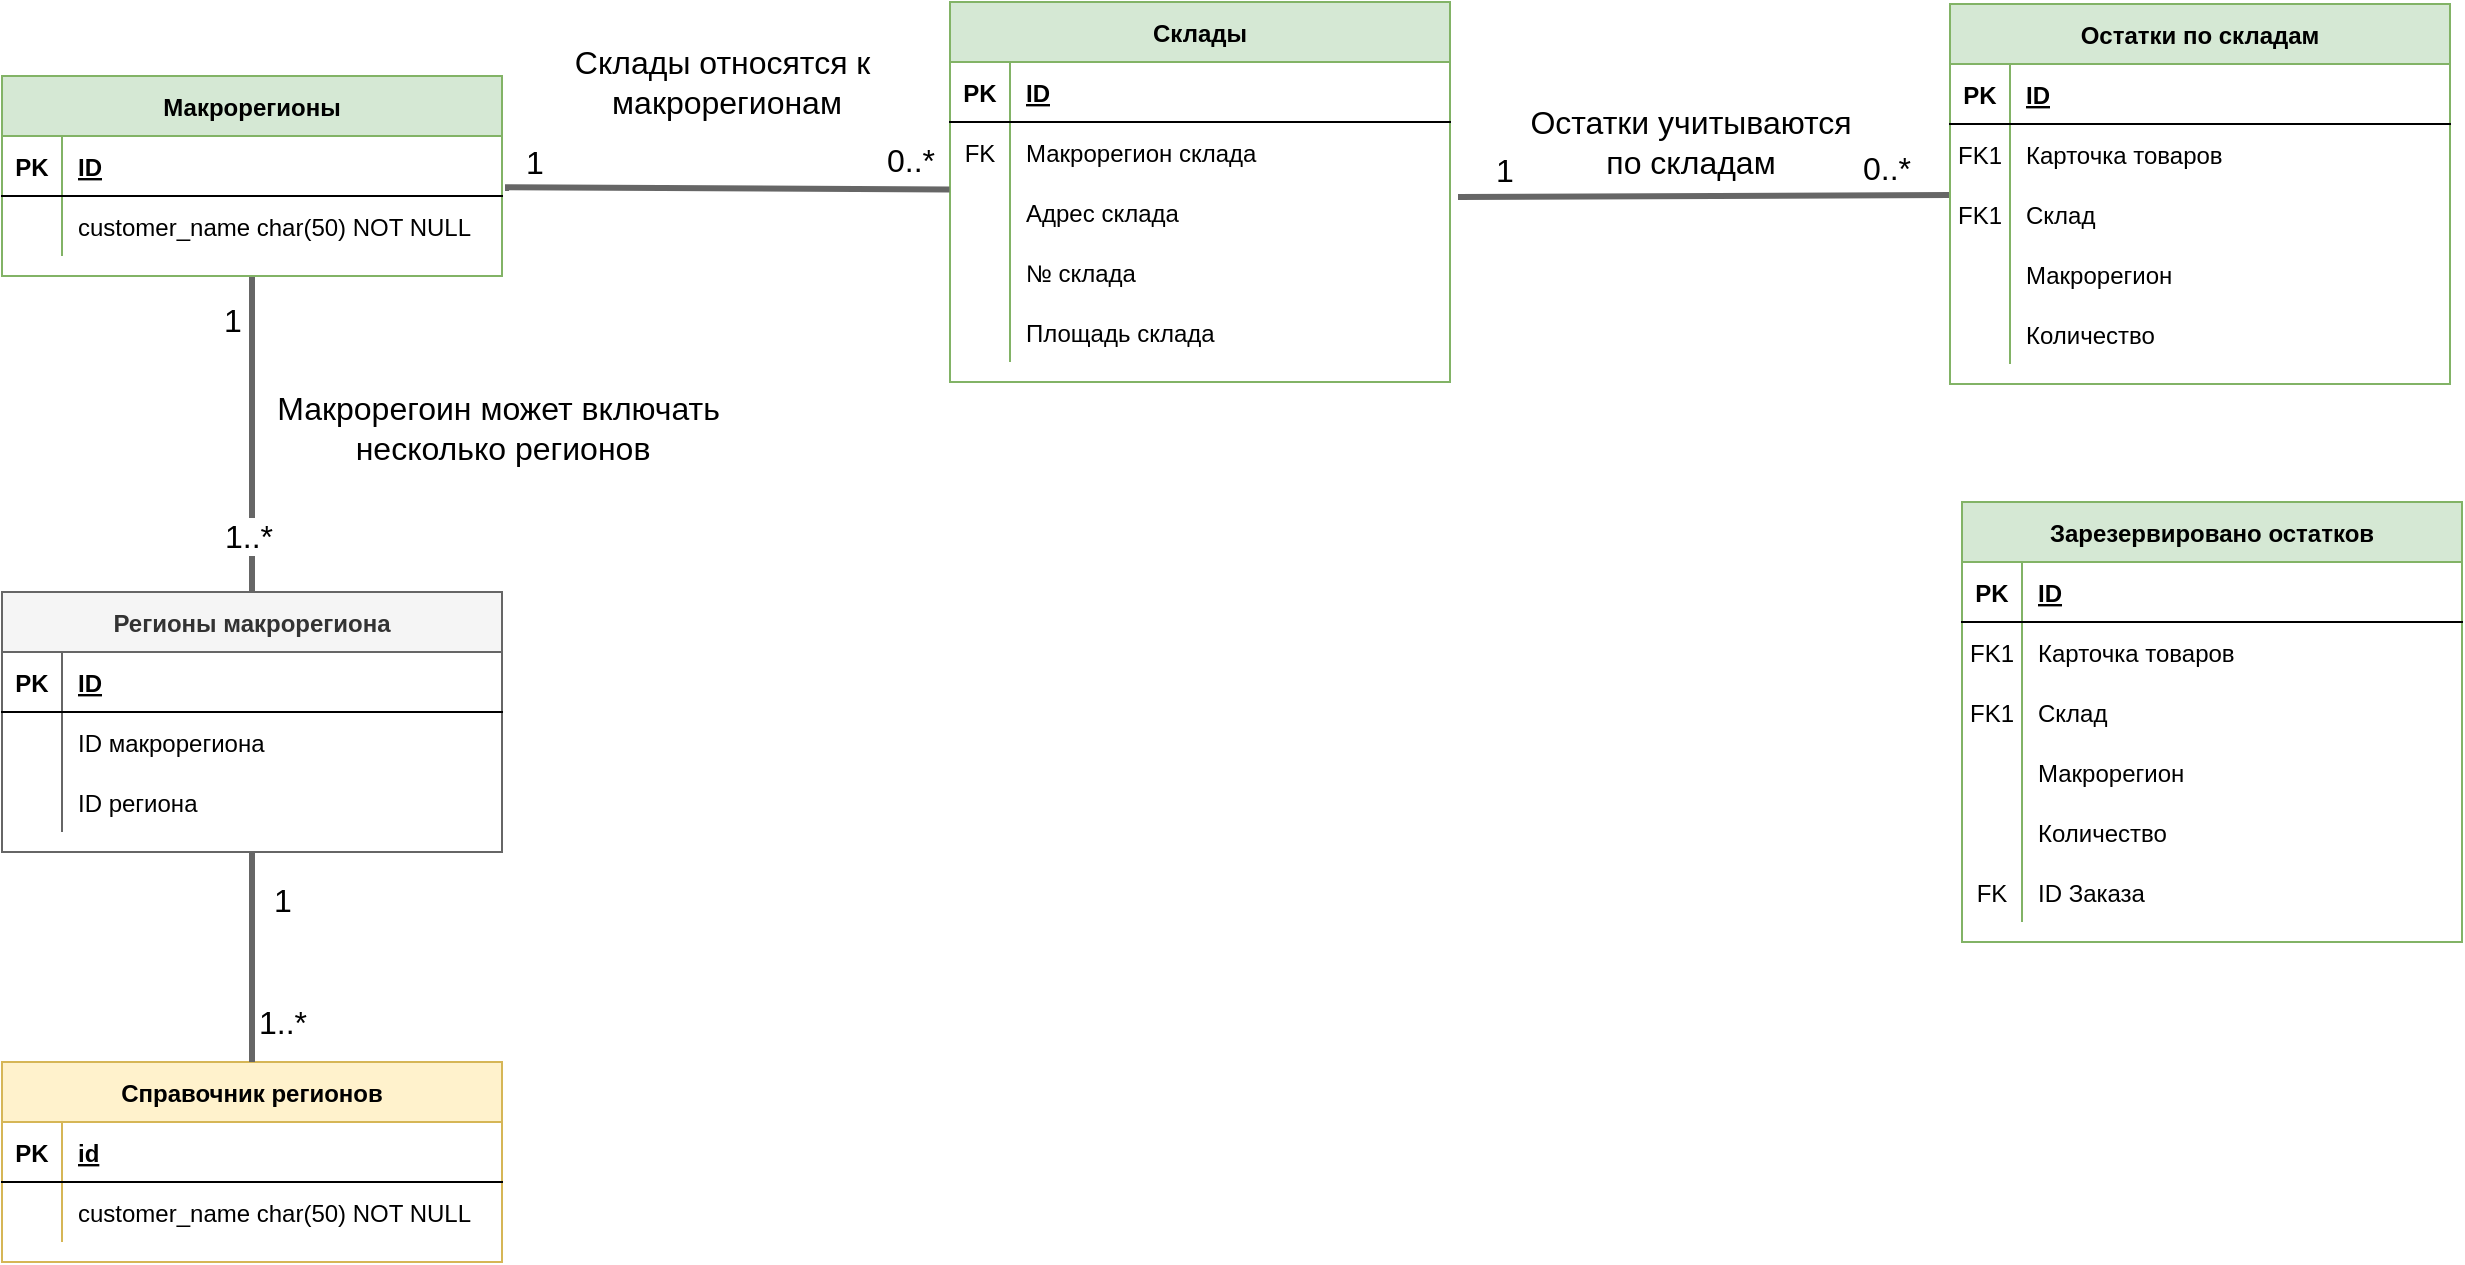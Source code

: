 <mxfile version="21.6.8" type="github">
  <diagram id="R2lEEEUBdFMjLlhIrx00" name="Page-1">
    <mxGraphModel dx="2284" dy="790" grid="1" gridSize="10" guides="1" tooltips="1" connect="1" arrows="1" fold="1" page="1" pageScale="1" pageWidth="850" pageHeight="1100" math="0" shadow="0" extFonts="Permanent Marker^https://fonts.googleapis.com/css?family=Permanent+Marker">
      <root>
        <mxCell id="0" />
        <mxCell id="1" parent="0" />
        <mxCell id="7PT09a917l3es9DR2nwb-45" style="rounded=0;orthogonalLoop=1;jettySize=auto;html=1;entryX=1.016;entryY=0.251;entryDx=0;entryDy=0;entryPerimeter=0;fillColor=#f5f5f5;strokeColor=#666666;strokeWidth=3;endArrow=none;endFill=0;" parent="1" source="C-vyLk0tnHw3VtMMgP7b-13" target="7PT09a917l3es9DR2nwb-29" edge="1">
          <mxGeometry relative="1" as="geometry" />
        </mxCell>
        <mxCell id="7PT09a917l3es9DR2nwb-49" value="1" style="edgeLabel;html=1;align=center;verticalAlign=middle;resizable=0;points=[];fontSize=16;" parent="7PT09a917l3es9DR2nwb-45" vertex="1" connectable="0">
          <mxGeometry x="0.661" y="1" relative="1" as="geometry">
            <mxPoint x="-19" y="-15" as="offset" />
          </mxGeometry>
        </mxCell>
        <mxCell id="7PT09a917l3es9DR2nwb-53" value="0..*" style="edgeLabel;html=1;align=center;verticalAlign=middle;resizable=0;points=[];fontSize=16;" parent="7PT09a917l3es9DR2nwb-45" vertex="1" connectable="0">
          <mxGeometry x="-0.697" y="-5" relative="1" as="geometry">
            <mxPoint x="5" y="-9" as="offset" />
          </mxGeometry>
        </mxCell>
        <mxCell id="7PT09a917l3es9DR2nwb-61" value="Остатки учитываются &lt;br style=&quot;font-size: 16px;&quot;&gt;по складам" style="edgeLabel;html=1;align=center;verticalAlign=middle;resizable=0;points=[];fontSize=16;" parent="7PT09a917l3es9DR2nwb-45" vertex="1" connectable="0">
          <mxGeometry x="0.272" y="-2" relative="1" as="geometry">
            <mxPoint x="26" y="-25" as="offset" />
          </mxGeometry>
        </mxCell>
        <mxCell id="C-vyLk0tnHw3VtMMgP7b-13" value="Остатки по складам" style="shape=table;startSize=30;container=1;collapsible=1;childLayout=tableLayout;fixedRows=1;rowLines=0;fontStyle=1;align=center;resizeLast=1;fillColor=#d5e8d4;strokeColor=#82b366;" parent="1" vertex="1">
          <mxGeometry x="614" y="301" width="250" height="190" as="geometry" />
        </mxCell>
        <mxCell id="C-vyLk0tnHw3VtMMgP7b-14" value="" style="shape=partialRectangle;collapsible=0;dropTarget=0;pointerEvents=0;fillColor=none;points=[[0,0.5],[1,0.5]];portConstraint=eastwest;top=0;left=0;right=0;bottom=1;" parent="C-vyLk0tnHw3VtMMgP7b-13" vertex="1">
          <mxGeometry y="30" width="250" height="30" as="geometry" />
        </mxCell>
        <mxCell id="C-vyLk0tnHw3VtMMgP7b-15" value="PK" style="shape=partialRectangle;overflow=hidden;connectable=0;fillColor=none;top=0;left=0;bottom=0;right=0;fontStyle=1;" parent="C-vyLk0tnHw3VtMMgP7b-14" vertex="1">
          <mxGeometry width="30" height="30" as="geometry">
            <mxRectangle width="30" height="30" as="alternateBounds" />
          </mxGeometry>
        </mxCell>
        <mxCell id="C-vyLk0tnHw3VtMMgP7b-16" value="ID" style="shape=partialRectangle;overflow=hidden;connectable=0;fillColor=none;top=0;left=0;bottom=0;right=0;align=left;spacingLeft=6;fontStyle=5;" parent="C-vyLk0tnHw3VtMMgP7b-14" vertex="1">
          <mxGeometry x="30" width="220" height="30" as="geometry">
            <mxRectangle width="220" height="30" as="alternateBounds" />
          </mxGeometry>
        </mxCell>
        <mxCell id="7PT09a917l3es9DR2nwb-46" value="" style="shape=partialRectangle;collapsible=0;dropTarget=0;pointerEvents=0;fillColor=none;points=[[0,0.5],[1,0.5]];portConstraint=eastwest;top=0;left=0;right=0;bottom=0;" parent="C-vyLk0tnHw3VtMMgP7b-13" vertex="1">
          <mxGeometry y="60" width="250" height="30" as="geometry" />
        </mxCell>
        <mxCell id="7PT09a917l3es9DR2nwb-47" value="FK1" style="shape=partialRectangle;overflow=hidden;connectable=0;fillColor=none;top=0;left=0;bottom=0;right=0;" parent="7PT09a917l3es9DR2nwb-46" vertex="1">
          <mxGeometry width="30" height="30" as="geometry">
            <mxRectangle width="30" height="30" as="alternateBounds" />
          </mxGeometry>
        </mxCell>
        <mxCell id="7PT09a917l3es9DR2nwb-48" value="Карточка товаров" style="shape=partialRectangle;overflow=hidden;connectable=0;fillColor=none;top=0;left=0;bottom=0;right=0;align=left;spacingLeft=6;" parent="7PT09a917l3es9DR2nwb-46" vertex="1">
          <mxGeometry x="30" width="220" height="30" as="geometry">
            <mxRectangle width="220" height="30" as="alternateBounds" />
          </mxGeometry>
        </mxCell>
        <mxCell id="C-vyLk0tnHw3VtMMgP7b-17" value="" style="shape=partialRectangle;collapsible=0;dropTarget=0;pointerEvents=0;fillColor=none;points=[[0,0.5],[1,0.5]];portConstraint=eastwest;top=0;left=0;right=0;bottom=0;" parent="C-vyLk0tnHw3VtMMgP7b-13" vertex="1">
          <mxGeometry y="90" width="250" height="30" as="geometry" />
        </mxCell>
        <mxCell id="C-vyLk0tnHw3VtMMgP7b-18" value="FK1" style="shape=partialRectangle;overflow=hidden;connectable=0;fillColor=none;top=0;left=0;bottom=0;right=0;" parent="C-vyLk0tnHw3VtMMgP7b-17" vertex="1">
          <mxGeometry width="30" height="30" as="geometry">
            <mxRectangle width="30" height="30" as="alternateBounds" />
          </mxGeometry>
        </mxCell>
        <mxCell id="C-vyLk0tnHw3VtMMgP7b-19" value="Склад" style="shape=partialRectangle;overflow=hidden;connectable=0;fillColor=none;top=0;left=0;bottom=0;right=0;align=left;spacingLeft=6;" parent="C-vyLk0tnHw3VtMMgP7b-17" vertex="1">
          <mxGeometry x="30" width="220" height="30" as="geometry">
            <mxRectangle width="220" height="30" as="alternateBounds" />
          </mxGeometry>
        </mxCell>
        <mxCell id="C-vyLk0tnHw3VtMMgP7b-20" value="" style="shape=partialRectangle;collapsible=0;dropTarget=0;pointerEvents=0;fillColor=none;points=[[0,0.5],[1,0.5]];portConstraint=eastwest;top=0;left=0;right=0;bottom=0;" parent="C-vyLk0tnHw3VtMMgP7b-13" vertex="1">
          <mxGeometry y="120" width="250" height="30" as="geometry" />
        </mxCell>
        <mxCell id="C-vyLk0tnHw3VtMMgP7b-21" value="" style="shape=partialRectangle;overflow=hidden;connectable=0;fillColor=none;top=0;left=0;bottom=0;right=0;" parent="C-vyLk0tnHw3VtMMgP7b-20" vertex="1">
          <mxGeometry width="30" height="30" as="geometry">
            <mxRectangle width="30" height="30" as="alternateBounds" />
          </mxGeometry>
        </mxCell>
        <mxCell id="C-vyLk0tnHw3VtMMgP7b-22" value="Макрорегион" style="shape=partialRectangle;overflow=hidden;connectable=0;fillColor=none;top=0;left=0;bottom=0;right=0;align=left;spacingLeft=6;" parent="C-vyLk0tnHw3VtMMgP7b-20" vertex="1">
          <mxGeometry x="30" width="220" height="30" as="geometry">
            <mxRectangle width="220" height="30" as="alternateBounds" />
          </mxGeometry>
        </mxCell>
        <mxCell id="7PT09a917l3es9DR2nwb-22" value="" style="shape=partialRectangle;collapsible=0;dropTarget=0;pointerEvents=0;fillColor=none;points=[[0,0.5],[1,0.5]];portConstraint=eastwest;top=0;left=0;right=0;bottom=0;" parent="C-vyLk0tnHw3VtMMgP7b-13" vertex="1">
          <mxGeometry y="150" width="250" height="30" as="geometry" />
        </mxCell>
        <mxCell id="7PT09a917l3es9DR2nwb-23" value="" style="shape=partialRectangle;overflow=hidden;connectable=0;fillColor=none;top=0;left=0;bottom=0;right=0;" parent="7PT09a917l3es9DR2nwb-22" vertex="1">
          <mxGeometry width="30" height="30" as="geometry">
            <mxRectangle width="30" height="30" as="alternateBounds" />
          </mxGeometry>
        </mxCell>
        <mxCell id="7PT09a917l3es9DR2nwb-24" value="Количество" style="shape=partialRectangle;overflow=hidden;connectable=0;fillColor=none;top=0;left=0;bottom=0;right=0;align=left;spacingLeft=6;" parent="7PT09a917l3es9DR2nwb-22" vertex="1">
          <mxGeometry x="30" width="220" height="30" as="geometry">
            <mxRectangle width="220" height="30" as="alternateBounds" />
          </mxGeometry>
        </mxCell>
        <mxCell id="7PT09a917l3es9DR2nwb-60" style="rounded=0;orthogonalLoop=1;jettySize=auto;html=1;entryX=0.5;entryY=0;entryDx=0;entryDy=0;fillColor=#f5f5f5;strokeColor=#666666;strokeWidth=3;endArrow=none;endFill=0;" parent="1" source="7PT09a917l3es9DR2nwb-1" target="7PT09a917l3es9DR2nwb-15" edge="1">
          <mxGeometry relative="1" as="geometry" />
        </mxCell>
        <mxCell id="7PT09a917l3es9DR2nwb-64" value="1..*" style="edgeLabel;html=1;align=center;verticalAlign=middle;resizable=0;points=[];fontSize=16;" parent="7PT09a917l3es9DR2nwb-60" vertex="1" connectable="0">
          <mxGeometry x="0.831" y="-2" relative="1" as="geometry">
            <mxPoint y="-15" as="offset" />
          </mxGeometry>
        </mxCell>
        <mxCell id="7PT09a917l3es9DR2nwb-65" value="Макрорегоин может включать&amp;nbsp;&lt;br style=&quot;font-size: 16px;&quot;&gt;несколько регионов" style="edgeLabel;html=1;align=center;verticalAlign=middle;resizable=0;points=[];fontSize=16;" parent="7PT09a917l3es9DR2nwb-60" vertex="1" connectable="0">
          <mxGeometry x="0.105" y="-4" relative="1" as="geometry">
            <mxPoint x="129" y="-12" as="offset" />
          </mxGeometry>
        </mxCell>
        <mxCell id="7PT09a917l3es9DR2nwb-66" value="1" style="edgeLabel;html=1;align=center;verticalAlign=middle;resizable=0;points=[];fontSize=16;" parent="7PT09a917l3es9DR2nwb-60" vertex="1" connectable="0">
          <mxGeometry x="-0.693" y="1" relative="1" as="geometry">
            <mxPoint x="-11" y="-3" as="offset" />
          </mxGeometry>
        </mxCell>
        <mxCell id="7PT09a917l3es9DR2nwb-1" value="Макрорегионы" style="shape=table;startSize=30;container=1;collapsible=1;childLayout=tableLayout;fixedRows=1;rowLines=0;fontStyle=1;align=center;resizeLast=1;fillColor=#d5e8d4;strokeColor=#82b366;" parent="1" vertex="1">
          <mxGeometry x="-360" y="337" width="250" height="100" as="geometry" />
        </mxCell>
        <mxCell id="7PT09a917l3es9DR2nwb-2" value="" style="shape=partialRectangle;collapsible=0;dropTarget=0;pointerEvents=0;fillColor=none;points=[[0,0.5],[1,0.5]];portConstraint=eastwest;top=0;left=0;right=0;bottom=1;" parent="7PT09a917l3es9DR2nwb-1" vertex="1">
          <mxGeometry y="30" width="250" height="30" as="geometry" />
        </mxCell>
        <mxCell id="7PT09a917l3es9DR2nwb-3" value="PK" style="shape=partialRectangle;overflow=hidden;connectable=0;fillColor=none;top=0;left=0;bottom=0;right=0;fontStyle=1;" parent="7PT09a917l3es9DR2nwb-2" vertex="1">
          <mxGeometry width="30" height="30" as="geometry">
            <mxRectangle width="30" height="30" as="alternateBounds" />
          </mxGeometry>
        </mxCell>
        <mxCell id="7PT09a917l3es9DR2nwb-4" value="ID" style="shape=partialRectangle;overflow=hidden;connectable=0;fillColor=none;top=0;left=0;bottom=0;right=0;align=left;spacingLeft=6;fontStyle=5;" parent="7PT09a917l3es9DR2nwb-2" vertex="1">
          <mxGeometry x="30" width="220" height="30" as="geometry">
            <mxRectangle width="220" height="30" as="alternateBounds" />
          </mxGeometry>
        </mxCell>
        <mxCell id="7PT09a917l3es9DR2nwb-5" value="" style="shape=partialRectangle;collapsible=0;dropTarget=0;pointerEvents=0;fillColor=none;points=[[0,0.5],[1,0.5]];portConstraint=eastwest;top=0;left=0;right=0;bottom=0;" parent="7PT09a917l3es9DR2nwb-1" vertex="1">
          <mxGeometry y="60" width="250" height="30" as="geometry" />
        </mxCell>
        <mxCell id="7PT09a917l3es9DR2nwb-6" value="" style="shape=partialRectangle;overflow=hidden;connectable=0;fillColor=none;top=0;left=0;bottom=0;right=0;" parent="7PT09a917l3es9DR2nwb-5" vertex="1">
          <mxGeometry width="30" height="30" as="geometry">
            <mxRectangle width="30" height="30" as="alternateBounds" />
          </mxGeometry>
        </mxCell>
        <mxCell id="7PT09a917l3es9DR2nwb-7" value="customer_name char(50) NOT NULL" style="shape=partialRectangle;overflow=hidden;connectable=0;fillColor=none;top=0;left=0;bottom=0;right=0;align=left;spacingLeft=6;" parent="7PT09a917l3es9DR2nwb-5" vertex="1">
          <mxGeometry x="30" width="220" height="30" as="geometry">
            <mxRectangle width="220" height="30" as="alternateBounds" />
          </mxGeometry>
        </mxCell>
        <mxCell id="7PT09a917l3es9DR2nwb-8" value="Справочник регионов" style="shape=table;startSize=30;container=1;collapsible=1;childLayout=tableLayout;fixedRows=1;rowLines=0;fontStyle=1;align=center;resizeLast=1;fillColor=#fff2cc;strokeColor=#d6b656;" parent="1" vertex="1">
          <mxGeometry x="-360" y="830" width="250" height="100" as="geometry" />
        </mxCell>
        <mxCell id="7PT09a917l3es9DR2nwb-9" value="" style="shape=partialRectangle;collapsible=0;dropTarget=0;pointerEvents=0;fillColor=none;points=[[0,0.5],[1,0.5]];portConstraint=eastwest;top=0;left=0;right=0;bottom=1;" parent="7PT09a917l3es9DR2nwb-8" vertex="1">
          <mxGeometry y="30" width="250" height="30" as="geometry" />
        </mxCell>
        <mxCell id="7PT09a917l3es9DR2nwb-10" value="PK" style="shape=partialRectangle;overflow=hidden;connectable=0;fillColor=none;top=0;left=0;bottom=0;right=0;fontStyle=1;" parent="7PT09a917l3es9DR2nwb-9" vertex="1">
          <mxGeometry width="30" height="30" as="geometry">
            <mxRectangle width="30" height="30" as="alternateBounds" />
          </mxGeometry>
        </mxCell>
        <mxCell id="7PT09a917l3es9DR2nwb-11" value="id" style="shape=partialRectangle;overflow=hidden;connectable=0;fillColor=none;top=0;left=0;bottom=0;right=0;align=left;spacingLeft=6;fontStyle=5;" parent="7PT09a917l3es9DR2nwb-9" vertex="1">
          <mxGeometry x="30" width="220" height="30" as="geometry">
            <mxRectangle width="220" height="30" as="alternateBounds" />
          </mxGeometry>
        </mxCell>
        <mxCell id="7PT09a917l3es9DR2nwb-12" value="" style="shape=partialRectangle;collapsible=0;dropTarget=0;pointerEvents=0;fillColor=none;points=[[0,0.5],[1,0.5]];portConstraint=eastwest;top=0;left=0;right=0;bottom=0;" parent="7PT09a917l3es9DR2nwb-8" vertex="1">
          <mxGeometry y="60" width="250" height="30" as="geometry" />
        </mxCell>
        <mxCell id="7PT09a917l3es9DR2nwb-13" value="" style="shape=partialRectangle;overflow=hidden;connectable=0;fillColor=none;top=0;left=0;bottom=0;right=0;" parent="7PT09a917l3es9DR2nwb-12" vertex="1">
          <mxGeometry width="30" height="30" as="geometry">
            <mxRectangle width="30" height="30" as="alternateBounds" />
          </mxGeometry>
        </mxCell>
        <mxCell id="7PT09a917l3es9DR2nwb-14" value="customer_name char(50) NOT NULL" style="shape=partialRectangle;overflow=hidden;connectable=0;fillColor=none;top=0;left=0;bottom=0;right=0;align=left;spacingLeft=6;" parent="7PT09a917l3es9DR2nwb-12" vertex="1">
          <mxGeometry x="30" width="220" height="30" as="geometry">
            <mxRectangle width="220" height="30" as="alternateBounds" />
          </mxGeometry>
        </mxCell>
        <mxCell id="7PT09a917l3es9DR2nwb-57" style="edgeStyle=orthogonalEdgeStyle;rounded=0;orthogonalLoop=1;jettySize=auto;html=1;endArrow=none;endFill=0;fillColor=#f5f5f5;strokeColor=#666666;strokeWidth=3;" parent="1" source="7PT09a917l3es9DR2nwb-15" target="7PT09a917l3es9DR2nwb-8" edge="1">
          <mxGeometry relative="1" as="geometry" />
        </mxCell>
        <mxCell id="7PT09a917l3es9DR2nwb-58" value="1" style="edgeLabel;html=1;align=center;verticalAlign=middle;resizable=0;points=[];fontSize=16;" parent="7PT09a917l3es9DR2nwb-57" vertex="1" connectable="0">
          <mxGeometry x="-0.611" y="-1" relative="1" as="geometry">
            <mxPoint x="16" y="3" as="offset" />
          </mxGeometry>
        </mxCell>
        <mxCell id="7PT09a917l3es9DR2nwb-59" value="1..*" style="edgeLabel;html=1;align=center;verticalAlign=middle;resizable=0;points=[];fontSize=16;" parent="7PT09a917l3es9DR2nwb-57" vertex="1" connectable="0">
          <mxGeometry x="0.499" y="-1" relative="1" as="geometry">
            <mxPoint x="16" y="6" as="offset" />
          </mxGeometry>
        </mxCell>
        <mxCell id="7PT09a917l3es9DR2nwb-15" value="Регионы макрорегиона" style="shape=table;startSize=30;container=1;collapsible=1;childLayout=tableLayout;fixedRows=1;rowLines=0;fontStyle=1;align=center;resizeLast=1;fillColor=#f5f5f5;strokeColor=#666666;fontColor=#333333;" parent="1" vertex="1">
          <mxGeometry x="-360" y="595" width="250" height="130" as="geometry" />
        </mxCell>
        <mxCell id="7PT09a917l3es9DR2nwb-16" value="" style="shape=partialRectangle;collapsible=0;dropTarget=0;pointerEvents=0;fillColor=none;points=[[0,0.5],[1,0.5]];portConstraint=eastwest;top=0;left=0;right=0;bottom=1;" parent="7PT09a917l3es9DR2nwb-15" vertex="1">
          <mxGeometry y="30" width="250" height="30" as="geometry" />
        </mxCell>
        <mxCell id="7PT09a917l3es9DR2nwb-17" value="PK" style="shape=partialRectangle;overflow=hidden;connectable=0;fillColor=none;top=0;left=0;bottom=0;right=0;fontStyle=1;" parent="7PT09a917l3es9DR2nwb-16" vertex="1">
          <mxGeometry width="30" height="30" as="geometry">
            <mxRectangle width="30" height="30" as="alternateBounds" />
          </mxGeometry>
        </mxCell>
        <mxCell id="7PT09a917l3es9DR2nwb-18" value="ID" style="shape=partialRectangle;overflow=hidden;connectable=0;fillColor=none;top=0;left=0;bottom=0;right=0;align=left;spacingLeft=6;fontStyle=5;" parent="7PT09a917l3es9DR2nwb-16" vertex="1">
          <mxGeometry x="30" width="220" height="30" as="geometry">
            <mxRectangle width="220" height="30" as="alternateBounds" />
          </mxGeometry>
        </mxCell>
        <mxCell id="7PT09a917l3es9DR2nwb-19" value="" style="shape=partialRectangle;collapsible=0;dropTarget=0;pointerEvents=0;fillColor=none;points=[[0,0.5],[1,0.5]];portConstraint=eastwest;top=0;left=0;right=0;bottom=0;" parent="7PT09a917l3es9DR2nwb-15" vertex="1">
          <mxGeometry y="60" width="250" height="30" as="geometry" />
        </mxCell>
        <mxCell id="7PT09a917l3es9DR2nwb-20" value="" style="shape=partialRectangle;overflow=hidden;connectable=0;fillColor=none;top=0;left=0;bottom=0;right=0;" parent="7PT09a917l3es9DR2nwb-19" vertex="1">
          <mxGeometry width="30" height="30" as="geometry">
            <mxRectangle width="30" height="30" as="alternateBounds" />
          </mxGeometry>
        </mxCell>
        <mxCell id="7PT09a917l3es9DR2nwb-21" value="ID макрорегиона" style="shape=partialRectangle;overflow=hidden;connectable=0;fillColor=none;top=0;left=0;bottom=0;right=0;align=left;spacingLeft=6;" parent="7PT09a917l3es9DR2nwb-19" vertex="1">
          <mxGeometry x="30" width="220" height="30" as="geometry">
            <mxRectangle width="220" height="30" as="alternateBounds" />
          </mxGeometry>
        </mxCell>
        <mxCell id="7PT09a917l3es9DR2nwb-54" value="" style="shape=partialRectangle;collapsible=0;dropTarget=0;pointerEvents=0;fillColor=none;points=[[0,0.5],[1,0.5]];portConstraint=eastwest;top=0;left=0;right=0;bottom=0;" parent="7PT09a917l3es9DR2nwb-15" vertex="1">
          <mxGeometry y="90" width="250" height="30" as="geometry" />
        </mxCell>
        <mxCell id="7PT09a917l3es9DR2nwb-55" value="" style="shape=partialRectangle;overflow=hidden;connectable=0;fillColor=none;top=0;left=0;bottom=0;right=0;" parent="7PT09a917l3es9DR2nwb-54" vertex="1">
          <mxGeometry width="30" height="30" as="geometry">
            <mxRectangle width="30" height="30" as="alternateBounds" />
          </mxGeometry>
        </mxCell>
        <mxCell id="7PT09a917l3es9DR2nwb-56" value="ID региона" style="shape=partialRectangle;overflow=hidden;connectable=0;fillColor=none;top=0;left=0;bottom=0;right=0;align=left;spacingLeft=6;" parent="7PT09a917l3es9DR2nwb-54" vertex="1">
          <mxGeometry x="30" width="220" height="30" as="geometry">
            <mxRectangle width="220" height="30" as="alternateBounds" />
          </mxGeometry>
        </mxCell>
        <mxCell id="7PT09a917l3es9DR2nwb-25" value="Склады" style="shape=table;startSize=30;container=1;collapsible=1;childLayout=tableLayout;fixedRows=1;rowLines=0;fontStyle=1;align=center;resizeLast=1;fillColor=#d5e8d4;strokeColor=#82b366;" parent="1" vertex="1">
          <mxGeometry x="114" y="300" width="250" height="190" as="geometry" />
        </mxCell>
        <mxCell id="7PT09a917l3es9DR2nwb-26" value="" style="shape=partialRectangle;collapsible=0;dropTarget=0;pointerEvents=0;fillColor=none;points=[[0,0.5],[1,0.5]];portConstraint=eastwest;top=0;left=0;right=0;bottom=1;" parent="7PT09a917l3es9DR2nwb-25" vertex="1">
          <mxGeometry y="30" width="250" height="30" as="geometry" />
        </mxCell>
        <mxCell id="7PT09a917l3es9DR2nwb-27" value="PK" style="shape=partialRectangle;overflow=hidden;connectable=0;fillColor=none;top=0;left=0;bottom=0;right=0;fontStyle=1;" parent="7PT09a917l3es9DR2nwb-26" vertex="1">
          <mxGeometry width="30" height="30" as="geometry">
            <mxRectangle width="30" height="30" as="alternateBounds" />
          </mxGeometry>
        </mxCell>
        <mxCell id="7PT09a917l3es9DR2nwb-28" value="ID" style="shape=partialRectangle;overflow=hidden;connectable=0;fillColor=none;top=0;left=0;bottom=0;right=0;align=left;spacingLeft=6;fontStyle=5;" parent="7PT09a917l3es9DR2nwb-26" vertex="1">
          <mxGeometry x="30" width="220" height="30" as="geometry">
            <mxRectangle width="220" height="30" as="alternateBounds" />
          </mxGeometry>
        </mxCell>
        <mxCell id="7PT09a917l3es9DR2nwb-38" value="" style="shape=partialRectangle;collapsible=0;dropTarget=0;pointerEvents=0;fillColor=none;points=[[0,0.5],[1,0.5]];portConstraint=eastwest;top=0;left=0;right=0;bottom=0;" parent="7PT09a917l3es9DR2nwb-25" vertex="1">
          <mxGeometry y="60" width="250" height="30" as="geometry" />
        </mxCell>
        <mxCell id="7PT09a917l3es9DR2nwb-39" value="FK" style="shape=partialRectangle;overflow=hidden;connectable=0;fillColor=none;top=0;left=0;bottom=0;right=0;" parent="7PT09a917l3es9DR2nwb-38" vertex="1">
          <mxGeometry width="30" height="30" as="geometry">
            <mxRectangle width="30" height="30" as="alternateBounds" />
          </mxGeometry>
        </mxCell>
        <mxCell id="7PT09a917l3es9DR2nwb-40" value="Макрорегион склада" style="shape=partialRectangle;overflow=hidden;connectable=0;fillColor=none;top=0;left=0;bottom=0;right=0;align=left;spacingLeft=6;" parent="7PT09a917l3es9DR2nwb-38" vertex="1">
          <mxGeometry x="30" width="220" height="30" as="geometry">
            <mxRectangle width="220" height="30" as="alternateBounds" />
          </mxGeometry>
        </mxCell>
        <mxCell id="7PT09a917l3es9DR2nwb-29" value="" style="shape=partialRectangle;collapsible=0;dropTarget=0;pointerEvents=0;fillColor=none;points=[[0,0.5],[1,0.5]];portConstraint=eastwest;top=0;left=0;right=0;bottom=0;" parent="7PT09a917l3es9DR2nwb-25" vertex="1">
          <mxGeometry y="90" width="250" height="30" as="geometry" />
        </mxCell>
        <mxCell id="7PT09a917l3es9DR2nwb-30" value="" style="shape=partialRectangle;overflow=hidden;connectable=0;fillColor=none;top=0;left=0;bottom=0;right=0;" parent="7PT09a917l3es9DR2nwb-29" vertex="1">
          <mxGeometry width="30" height="30" as="geometry">
            <mxRectangle width="30" height="30" as="alternateBounds" />
          </mxGeometry>
        </mxCell>
        <mxCell id="7PT09a917l3es9DR2nwb-31" value="Адрес склада" style="shape=partialRectangle;overflow=hidden;connectable=0;fillColor=none;top=0;left=0;bottom=0;right=0;align=left;spacingLeft=6;" parent="7PT09a917l3es9DR2nwb-29" vertex="1">
          <mxGeometry x="30" width="220" height="30" as="geometry">
            <mxRectangle width="220" height="30" as="alternateBounds" />
          </mxGeometry>
        </mxCell>
        <mxCell id="7PT09a917l3es9DR2nwb-32" value="" style="shape=partialRectangle;collapsible=0;dropTarget=0;pointerEvents=0;fillColor=none;points=[[0,0.5],[1,0.5]];portConstraint=eastwest;top=0;left=0;right=0;bottom=0;" parent="7PT09a917l3es9DR2nwb-25" vertex="1">
          <mxGeometry y="120" width="250" height="30" as="geometry" />
        </mxCell>
        <mxCell id="7PT09a917l3es9DR2nwb-33" value="" style="shape=partialRectangle;overflow=hidden;connectable=0;fillColor=none;top=0;left=0;bottom=0;right=0;" parent="7PT09a917l3es9DR2nwb-32" vertex="1">
          <mxGeometry width="30" height="30" as="geometry">
            <mxRectangle width="30" height="30" as="alternateBounds" />
          </mxGeometry>
        </mxCell>
        <mxCell id="7PT09a917l3es9DR2nwb-34" value="№ склада" style="shape=partialRectangle;overflow=hidden;connectable=0;fillColor=none;top=0;left=0;bottom=0;right=0;align=left;spacingLeft=6;" parent="7PT09a917l3es9DR2nwb-32" vertex="1">
          <mxGeometry x="30" width="220" height="30" as="geometry">
            <mxRectangle width="220" height="30" as="alternateBounds" />
          </mxGeometry>
        </mxCell>
        <mxCell id="7PT09a917l3es9DR2nwb-35" value="" style="shape=partialRectangle;collapsible=0;dropTarget=0;pointerEvents=0;fillColor=none;points=[[0,0.5],[1,0.5]];portConstraint=eastwest;top=0;left=0;right=0;bottom=0;" parent="7PT09a917l3es9DR2nwb-25" vertex="1">
          <mxGeometry y="150" width="250" height="30" as="geometry" />
        </mxCell>
        <mxCell id="7PT09a917l3es9DR2nwb-36" value="" style="shape=partialRectangle;overflow=hidden;connectable=0;fillColor=none;top=0;left=0;bottom=0;right=0;" parent="7PT09a917l3es9DR2nwb-35" vertex="1">
          <mxGeometry width="30" height="30" as="geometry">
            <mxRectangle width="30" height="30" as="alternateBounds" />
          </mxGeometry>
        </mxCell>
        <mxCell id="7PT09a917l3es9DR2nwb-37" value="Площадь склада" style="shape=partialRectangle;overflow=hidden;connectable=0;fillColor=none;top=0;left=0;bottom=0;right=0;align=left;spacingLeft=6;" parent="7PT09a917l3es9DR2nwb-35" vertex="1">
          <mxGeometry x="30" width="220" height="30" as="geometry">
            <mxRectangle width="220" height="30" as="alternateBounds" />
          </mxGeometry>
        </mxCell>
        <mxCell id="7PT09a917l3es9DR2nwb-41" style="rounded=0;orthogonalLoop=1;jettySize=auto;html=1;entryX=1.006;entryY=0.854;entryDx=0;entryDy=0;exitX=-0.001;exitY=0.124;exitDx=0;exitDy=0;fillColor=#f5f5f5;strokeColor=#666666;endArrow=none;endFill=0;strokeWidth=3;exitPerimeter=0;entryPerimeter=0;" parent="1" source="7PT09a917l3es9DR2nwb-29" target="7PT09a917l3es9DR2nwb-2" edge="1">
          <mxGeometry relative="1" as="geometry" />
        </mxCell>
        <mxCell id="7PT09a917l3es9DR2nwb-42" value="1" style="edgeLabel;html=1;align=center;verticalAlign=middle;resizable=0;points=[];fontSize=16;" parent="7PT09a917l3es9DR2nwb-41" vertex="1" connectable="0">
          <mxGeometry x="0.84" y="1" relative="1" as="geometry">
            <mxPoint x="-3" y="-14" as="offset" />
          </mxGeometry>
        </mxCell>
        <mxCell id="7PT09a917l3es9DR2nwb-43" value="0..*" style="edgeLabel;html=1;align=center;verticalAlign=middle;resizable=0;points=[];fontSize=16;" parent="7PT09a917l3es9DR2nwb-41" vertex="1" connectable="0">
          <mxGeometry x="-0.873" relative="1" as="geometry">
            <mxPoint x="-6" y="-15" as="offset" />
          </mxGeometry>
        </mxCell>
        <mxCell id="7PT09a917l3es9DR2nwb-62" value="Склады относятся к&amp;nbsp;&lt;br style=&quot;font-size: 16px;&quot;&gt;макрорегионам" style="edgeLabel;html=1;align=center;verticalAlign=middle;resizable=0;points=[];fontSize=16;" parent="7PT09a917l3es9DR2nwb-41" vertex="1" connectable="0">
          <mxGeometry x="0.061" y="3" relative="1" as="geometry">
            <mxPoint x="6" y="-56" as="offset" />
          </mxGeometry>
        </mxCell>
        <mxCell id="ywNT0d02Ujouu5Za1sBk-1" value="Зарезервировано остатков" style="shape=table;startSize=30;container=1;collapsible=1;childLayout=tableLayout;fixedRows=1;rowLines=0;fontStyle=1;align=center;resizeLast=1;fillColor=#d5e8d4;strokeColor=#82b366;" vertex="1" parent="1">
          <mxGeometry x="620" y="550" width="250" height="220" as="geometry" />
        </mxCell>
        <mxCell id="ywNT0d02Ujouu5Za1sBk-2" value="" style="shape=partialRectangle;collapsible=0;dropTarget=0;pointerEvents=0;fillColor=none;points=[[0,0.5],[1,0.5]];portConstraint=eastwest;top=0;left=0;right=0;bottom=1;" vertex="1" parent="ywNT0d02Ujouu5Za1sBk-1">
          <mxGeometry y="30" width="250" height="30" as="geometry" />
        </mxCell>
        <mxCell id="ywNT0d02Ujouu5Za1sBk-3" value="PK" style="shape=partialRectangle;overflow=hidden;connectable=0;fillColor=none;top=0;left=0;bottom=0;right=0;fontStyle=1;" vertex="1" parent="ywNT0d02Ujouu5Za1sBk-2">
          <mxGeometry width="30" height="30" as="geometry">
            <mxRectangle width="30" height="30" as="alternateBounds" />
          </mxGeometry>
        </mxCell>
        <mxCell id="ywNT0d02Ujouu5Za1sBk-4" value="ID" style="shape=partialRectangle;overflow=hidden;connectable=0;fillColor=none;top=0;left=0;bottom=0;right=0;align=left;spacingLeft=6;fontStyle=5;" vertex="1" parent="ywNT0d02Ujouu5Za1sBk-2">
          <mxGeometry x="30" width="220" height="30" as="geometry">
            <mxRectangle width="220" height="30" as="alternateBounds" />
          </mxGeometry>
        </mxCell>
        <mxCell id="ywNT0d02Ujouu5Za1sBk-5" value="" style="shape=partialRectangle;collapsible=0;dropTarget=0;pointerEvents=0;fillColor=none;points=[[0,0.5],[1,0.5]];portConstraint=eastwest;top=0;left=0;right=0;bottom=0;" vertex="1" parent="ywNT0d02Ujouu5Za1sBk-1">
          <mxGeometry y="60" width="250" height="30" as="geometry" />
        </mxCell>
        <mxCell id="ywNT0d02Ujouu5Za1sBk-6" value="FK1" style="shape=partialRectangle;overflow=hidden;connectable=0;fillColor=none;top=0;left=0;bottom=0;right=0;" vertex="1" parent="ywNT0d02Ujouu5Za1sBk-5">
          <mxGeometry width="30" height="30" as="geometry">
            <mxRectangle width="30" height="30" as="alternateBounds" />
          </mxGeometry>
        </mxCell>
        <mxCell id="ywNT0d02Ujouu5Za1sBk-7" value="Карточка товаров" style="shape=partialRectangle;overflow=hidden;connectable=0;fillColor=none;top=0;left=0;bottom=0;right=0;align=left;spacingLeft=6;" vertex="1" parent="ywNT0d02Ujouu5Za1sBk-5">
          <mxGeometry x="30" width="220" height="30" as="geometry">
            <mxRectangle width="220" height="30" as="alternateBounds" />
          </mxGeometry>
        </mxCell>
        <mxCell id="ywNT0d02Ujouu5Za1sBk-8" value="" style="shape=partialRectangle;collapsible=0;dropTarget=0;pointerEvents=0;fillColor=none;points=[[0,0.5],[1,0.5]];portConstraint=eastwest;top=0;left=0;right=0;bottom=0;" vertex="1" parent="ywNT0d02Ujouu5Za1sBk-1">
          <mxGeometry y="90" width="250" height="30" as="geometry" />
        </mxCell>
        <mxCell id="ywNT0d02Ujouu5Za1sBk-9" value="FK1" style="shape=partialRectangle;overflow=hidden;connectable=0;fillColor=none;top=0;left=0;bottom=0;right=0;" vertex="1" parent="ywNT0d02Ujouu5Za1sBk-8">
          <mxGeometry width="30" height="30" as="geometry">
            <mxRectangle width="30" height="30" as="alternateBounds" />
          </mxGeometry>
        </mxCell>
        <mxCell id="ywNT0d02Ujouu5Za1sBk-10" value="Склад" style="shape=partialRectangle;overflow=hidden;connectable=0;fillColor=none;top=0;left=0;bottom=0;right=0;align=left;spacingLeft=6;" vertex="1" parent="ywNT0d02Ujouu5Za1sBk-8">
          <mxGeometry x="30" width="220" height="30" as="geometry">
            <mxRectangle width="220" height="30" as="alternateBounds" />
          </mxGeometry>
        </mxCell>
        <mxCell id="ywNT0d02Ujouu5Za1sBk-11" value="" style="shape=partialRectangle;collapsible=0;dropTarget=0;pointerEvents=0;fillColor=none;points=[[0,0.5],[1,0.5]];portConstraint=eastwest;top=0;left=0;right=0;bottom=0;" vertex="1" parent="ywNT0d02Ujouu5Za1sBk-1">
          <mxGeometry y="120" width="250" height="30" as="geometry" />
        </mxCell>
        <mxCell id="ywNT0d02Ujouu5Za1sBk-12" value="" style="shape=partialRectangle;overflow=hidden;connectable=0;fillColor=none;top=0;left=0;bottom=0;right=0;" vertex="1" parent="ywNT0d02Ujouu5Za1sBk-11">
          <mxGeometry width="30" height="30" as="geometry">
            <mxRectangle width="30" height="30" as="alternateBounds" />
          </mxGeometry>
        </mxCell>
        <mxCell id="ywNT0d02Ujouu5Za1sBk-13" value="Макрорегион" style="shape=partialRectangle;overflow=hidden;connectable=0;fillColor=none;top=0;left=0;bottom=0;right=0;align=left;spacingLeft=6;" vertex="1" parent="ywNT0d02Ujouu5Za1sBk-11">
          <mxGeometry x="30" width="220" height="30" as="geometry">
            <mxRectangle width="220" height="30" as="alternateBounds" />
          </mxGeometry>
        </mxCell>
        <mxCell id="ywNT0d02Ujouu5Za1sBk-14" value="" style="shape=partialRectangle;collapsible=0;dropTarget=0;pointerEvents=0;fillColor=none;points=[[0,0.5],[1,0.5]];portConstraint=eastwest;top=0;left=0;right=0;bottom=0;" vertex="1" parent="ywNT0d02Ujouu5Za1sBk-1">
          <mxGeometry y="150" width="250" height="30" as="geometry" />
        </mxCell>
        <mxCell id="ywNT0d02Ujouu5Za1sBk-15" value="" style="shape=partialRectangle;overflow=hidden;connectable=0;fillColor=none;top=0;left=0;bottom=0;right=0;" vertex="1" parent="ywNT0d02Ujouu5Za1sBk-14">
          <mxGeometry width="30" height="30" as="geometry">
            <mxRectangle width="30" height="30" as="alternateBounds" />
          </mxGeometry>
        </mxCell>
        <mxCell id="ywNT0d02Ujouu5Za1sBk-16" value="Количество" style="shape=partialRectangle;overflow=hidden;connectable=0;fillColor=none;top=0;left=0;bottom=0;right=0;align=left;spacingLeft=6;" vertex="1" parent="ywNT0d02Ujouu5Za1sBk-14">
          <mxGeometry x="30" width="220" height="30" as="geometry">
            <mxRectangle width="220" height="30" as="alternateBounds" />
          </mxGeometry>
        </mxCell>
        <mxCell id="ywNT0d02Ujouu5Za1sBk-17" value="" style="shape=partialRectangle;collapsible=0;dropTarget=0;pointerEvents=0;fillColor=none;points=[[0,0.5],[1,0.5]];portConstraint=eastwest;top=0;left=0;right=0;bottom=0;" vertex="1" parent="ywNT0d02Ujouu5Za1sBk-1">
          <mxGeometry y="180" width="250" height="30" as="geometry" />
        </mxCell>
        <mxCell id="ywNT0d02Ujouu5Za1sBk-18" value="FK" style="shape=partialRectangle;overflow=hidden;connectable=0;fillColor=none;top=0;left=0;bottom=0;right=0;" vertex="1" parent="ywNT0d02Ujouu5Za1sBk-17">
          <mxGeometry width="30" height="30" as="geometry">
            <mxRectangle width="30" height="30" as="alternateBounds" />
          </mxGeometry>
        </mxCell>
        <mxCell id="ywNT0d02Ujouu5Za1sBk-19" value="ID Заказа" style="shape=partialRectangle;overflow=hidden;connectable=0;fillColor=none;top=0;left=0;bottom=0;right=0;align=left;spacingLeft=6;" vertex="1" parent="ywNT0d02Ujouu5Za1sBk-17">
          <mxGeometry x="30" width="220" height="30" as="geometry">
            <mxRectangle width="220" height="30" as="alternateBounds" />
          </mxGeometry>
        </mxCell>
      </root>
    </mxGraphModel>
  </diagram>
</mxfile>
